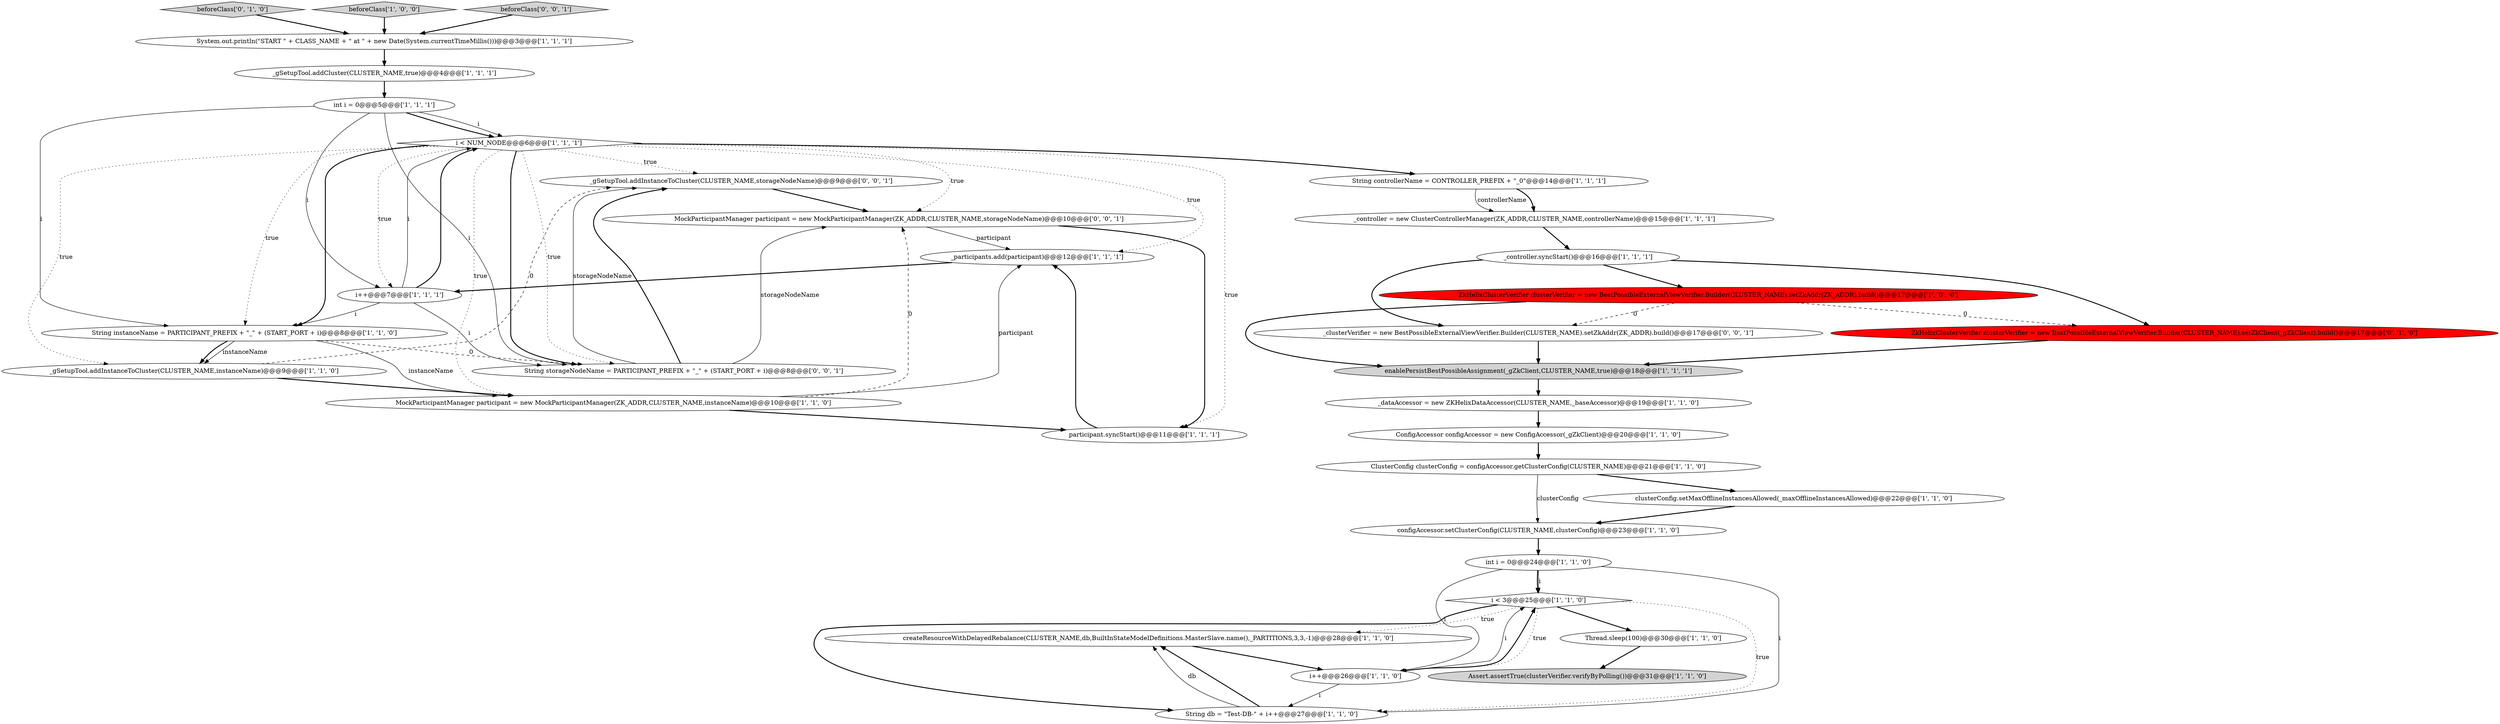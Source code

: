 digraph {
22 [style = filled, label = "i < NUM_NODE@@@6@@@['1', '1', '1']", fillcolor = white, shape = diamond image = "AAA0AAABBB1BBB"];
24 [style = filled, label = "i < 3@@@25@@@['1', '1', '0']", fillcolor = white, shape = diamond image = "AAA0AAABBB1BBB"];
27 [style = filled, label = "configAccessor.setClusterConfig(CLUSTER_NAME,clusterConfig)@@@23@@@['1', '1', '0']", fillcolor = white, shape = ellipse image = "AAA0AAABBB1BBB"];
33 [style = filled, label = "_gSetupTool.addInstanceToCluster(CLUSTER_NAME,storageNodeName)@@@9@@@['0', '0', '1']", fillcolor = white, shape = ellipse image = "AAA0AAABBB3BBB"];
32 [style = filled, label = "MockParticipantManager participant = new MockParticipantManager(ZK_ADDR,CLUSTER_NAME,storageNodeName)@@@10@@@['0', '0', '1']", fillcolor = white, shape = ellipse image = "AAA0AAABBB3BBB"];
28 [style = filled, label = "beforeClass['0', '1', '0']", fillcolor = lightgray, shape = diamond image = "AAA0AAABBB2BBB"];
19 [style = filled, label = "System.out.println(\"START \" + CLASS_NAME + \" at \" + new Date(System.currentTimeMillis()))@@@3@@@['1', '1', '1']", fillcolor = white, shape = ellipse image = "AAA0AAABBB1BBB"];
23 [style = filled, label = "ClusterConfig clusterConfig = configAccessor.getClusterConfig(CLUSTER_NAME)@@@21@@@['1', '1', '0']", fillcolor = white, shape = ellipse image = "AAA0AAABBB1BBB"];
29 [style = filled, label = "ZkHelixClusterVerifier clusterVerifier = new BestPossibleExternalViewVerifier.Builder(CLUSTER_NAME).setZkClient(_gZkClient).build()@@@17@@@['0', '1', '0']", fillcolor = red, shape = ellipse image = "AAA1AAABBB2BBB"];
20 [style = filled, label = "ZkHelixClusterVerifier clusterVerifier = new BestPossibleExternalViewVerifier.Builder(CLUSTER_NAME).setZkAddr(ZK_ADDR).build()@@@17@@@['1', '0', '0']", fillcolor = red, shape = ellipse image = "AAA1AAABBB1BBB"];
15 [style = filled, label = "MockParticipantManager participant = new MockParticipantManager(ZK_ADDR,CLUSTER_NAME,instanceName)@@@10@@@['1', '1', '0']", fillcolor = white, shape = ellipse image = "AAA0AAABBB1BBB"];
25 [style = filled, label = "_controller.syncStart()@@@16@@@['1', '1', '1']", fillcolor = white, shape = ellipse image = "AAA0AAABBB1BBB"];
3 [style = filled, label = "i++@@@7@@@['1', '1', '1']", fillcolor = white, shape = ellipse image = "AAA0AAABBB1BBB"];
5 [style = filled, label = "Thread.sleep(100)@@@30@@@['1', '1', '0']", fillcolor = white, shape = ellipse image = "AAA0AAABBB1BBB"];
9 [style = filled, label = "_gSetupTool.addCluster(CLUSTER_NAME,true)@@@4@@@['1', '1', '1']", fillcolor = white, shape = ellipse image = "AAA0AAABBB1BBB"];
16 [style = filled, label = "createResourceWithDelayedRebalance(CLUSTER_NAME,db,BuiltInStateModelDefinitions.MasterSlave.name(),_PARTITIONS,3,3,-1)@@@28@@@['1', '1', '0']", fillcolor = white, shape = ellipse image = "AAA0AAABBB1BBB"];
31 [style = filled, label = "String storageNodeName = PARTICIPANT_PREFIX + \"_\" + (START_PORT + i)@@@8@@@['0', '0', '1']", fillcolor = white, shape = ellipse image = "AAA0AAABBB3BBB"];
30 [style = filled, label = "_clusterVerifier = new BestPossibleExternalViewVerifier.Builder(CLUSTER_NAME).setZkAddr(ZK_ADDR).build()@@@17@@@['0', '0', '1']", fillcolor = white, shape = ellipse image = "AAA0AAABBB3BBB"];
13 [style = filled, label = "beforeClass['1', '0', '0']", fillcolor = lightgray, shape = diamond image = "AAA0AAABBB1BBB"];
6 [style = filled, label = "clusterConfig.setMaxOfflineInstancesAllowed(_maxOfflineInstancesAllowed)@@@22@@@['1', '1', '0']", fillcolor = white, shape = ellipse image = "AAA0AAABBB1BBB"];
18 [style = filled, label = "String instanceName = PARTICIPANT_PREFIX + \"_\" + (START_PORT + i)@@@8@@@['1', '1', '0']", fillcolor = white, shape = ellipse image = "AAA0AAABBB1BBB"];
10 [style = filled, label = "_gSetupTool.addInstanceToCluster(CLUSTER_NAME,instanceName)@@@9@@@['1', '1', '0']", fillcolor = white, shape = ellipse image = "AAA0AAABBB1BBB"];
12 [style = filled, label = "_participants.add(participant)@@@12@@@['1', '1', '1']", fillcolor = white, shape = ellipse image = "AAA0AAABBB1BBB"];
34 [style = filled, label = "beforeClass['0', '0', '1']", fillcolor = lightgray, shape = diamond image = "AAA0AAABBB3BBB"];
21 [style = filled, label = "i++@@@26@@@['1', '1', '0']", fillcolor = white, shape = ellipse image = "AAA0AAABBB1BBB"];
2 [style = filled, label = "String controllerName = CONTROLLER_PREFIX + \"_0\"@@@14@@@['1', '1', '1']", fillcolor = white, shape = ellipse image = "AAA0AAABBB1BBB"];
17 [style = filled, label = "enablePersistBestPossibleAssignment(_gZkClient,CLUSTER_NAME,true)@@@18@@@['1', '1', '1']", fillcolor = lightgray, shape = ellipse image = "AAA0AAABBB1BBB"];
26 [style = filled, label = "_controller = new ClusterControllerManager(ZK_ADDR,CLUSTER_NAME,controllerName)@@@15@@@['1', '1', '1']", fillcolor = white, shape = ellipse image = "AAA0AAABBB1BBB"];
8 [style = filled, label = "Assert.assertTrue(clusterVerifier.verifyByPolling())@@@31@@@['1', '1', '0']", fillcolor = lightgray, shape = ellipse image = "AAA0AAABBB1BBB"];
11 [style = filled, label = "int i = 0@@@5@@@['1', '1', '1']", fillcolor = white, shape = ellipse image = "AAA0AAABBB1BBB"];
0 [style = filled, label = "participant.syncStart()@@@11@@@['1', '1', '1']", fillcolor = white, shape = ellipse image = "AAA0AAABBB1BBB"];
4 [style = filled, label = "int i = 0@@@24@@@['1', '1', '0']", fillcolor = white, shape = ellipse image = "AAA0AAABBB1BBB"];
14 [style = filled, label = "String db = \"Test-DB-\" + i++@@@27@@@['1', '1', '0']", fillcolor = white, shape = ellipse image = "AAA0AAABBB1BBB"];
7 [style = filled, label = "_dataAccessor = new ZKHelixDataAccessor(CLUSTER_NAME,_baseAccessor)@@@19@@@['1', '1', '0']", fillcolor = white, shape = ellipse image = "AAA0AAABBB1BBB"];
1 [style = filled, label = "ConfigAccessor configAccessor = new ConfigAccessor(_gZkClient)@@@20@@@['1', '1', '0']", fillcolor = white, shape = ellipse image = "AAA0AAABBB1BBB"];
14->16 [style = bold, label=""];
5->8 [style = bold, label=""];
32->12 [style = solid, label="participant"];
15->12 [style = solid, label="participant"];
2->26 [style = bold, label=""];
20->17 [style = bold, label=""];
7->1 [style = bold, label=""];
4->24 [style = bold, label=""];
22->2 [style = bold, label=""];
9->11 [style = bold, label=""];
10->15 [style = bold, label=""];
29->17 [style = bold, label=""];
30->17 [style = bold, label=""];
34->19 [style = bold, label=""];
3->22 [style = solid, label="i"];
31->33 [style = solid, label="storageNodeName"];
22->18 [style = dotted, label="true"];
24->14 [style = dotted, label="true"];
4->14 [style = solid, label="i"];
25->30 [style = bold, label=""];
22->0 [style = dotted, label="true"];
0->12 [style = bold, label=""];
26->25 [style = bold, label=""];
32->0 [style = bold, label=""];
22->31 [style = bold, label=""];
22->31 [style = dotted, label="true"];
11->22 [style = solid, label="i"];
21->24 [style = solid, label="i"];
11->3 [style = solid, label="i"];
11->31 [style = solid, label="i"];
22->33 [style = dotted, label="true"];
21->24 [style = bold, label=""];
10->33 [style = dashed, label="0"];
15->32 [style = dashed, label="0"];
25->29 [style = bold, label=""];
18->10 [style = solid, label="instanceName"];
3->22 [style = bold, label=""];
24->16 [style = dotted, label="true"];
20->29 [style = dashed, label="0"];
1->23 [style = bold, label=""];
24->5 [style = bold, label=""];
3->18 [style = solid, label="i"];
24->14 [style = bold, label=""];
22->12 [style = dotted, label="true"];
4->24 [style = solid, label="i"];
17->7 [style = bold, label=""];
6->27 [style = bold, label=""];
27->4 [style = bold, label=""];
25->20 [style = bold, label=""];
13->19 [style = bold, label=""];
22->18 [style = bold, label=""];
18->10 [style = bold, label=""];
19->9 [style = bold, label=""];
21->14 [style = solid, label="i"];
16->21 [style = bold, label=""];
31->33 [style = bold, label=""];
23->6 [style = bold, label=""];
15->0 [style = bold, label=""];
2->26 [style = solid, label="controllerName"];
4->21 [style = solid, label="i"];
14->16 [style = solid, label="db"];
28->19 [style = bold, label=""];
20->30 [style = dashed, label="0"];
11->22 [style = bold, label=""];
31->32 [style = solid, label="storageNodeName"];
22->3 [style = dotted, label="true"];
33->32 [style = bold, label=""];
12->3 [style = bold, label=""];
22->10 [style = dotted, label="true"];
22->32 [style = dotted, label="true"];
23->27 [style = solid, label="clusterConfig"];
22->15 [style = dotted, label="true"];
24->21 [style = dotted, label="true"];
18->31 [style = dashed, label="0"];
18->15 [style = solid, label="instanceName"];
3->31 [style = solid, label="i"];
11->18 [style = solid, label="i"];
}

